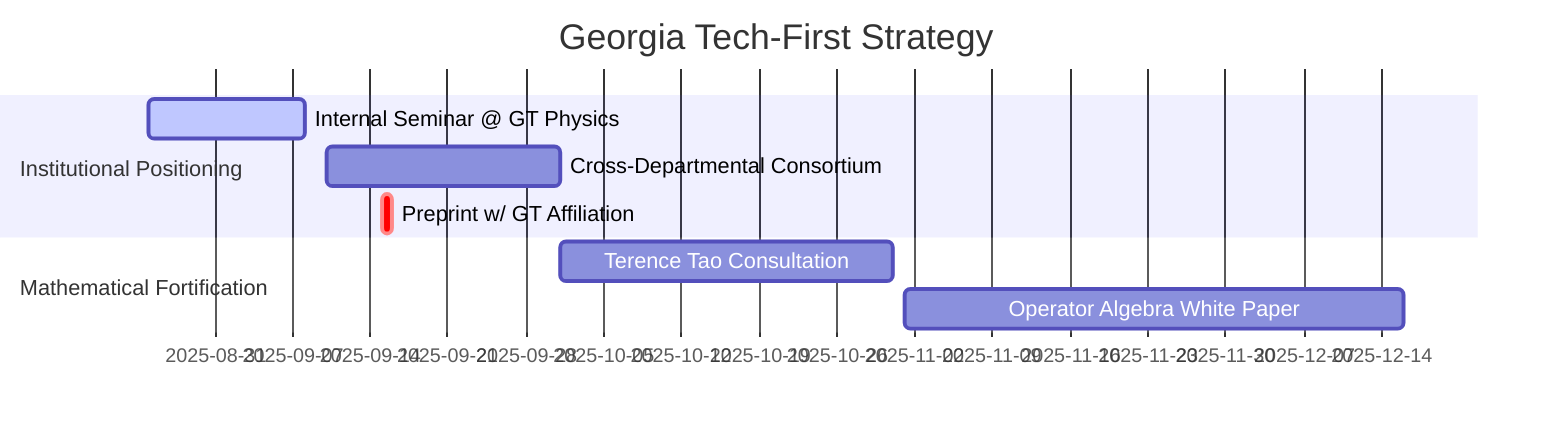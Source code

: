 gantt
    title Georgia Tech-First Strategy
    dateFormat  YYYY-MM-DD
    section Institutional Positioning
    Internal Seminar @ GT Physics       : active, 2025-08-25, 14d
    Cross-Departmental Consortium       : 2025-09-10, 21d
    Preprint w/ GT Affiliation          : crit, 2025-09-15, 1d
    section Mathematical Fortification
    Terence Tao Consultation            : 2025-10-01, 30d
    Operator Algebra White Paper       : 2025-11-01, 45d